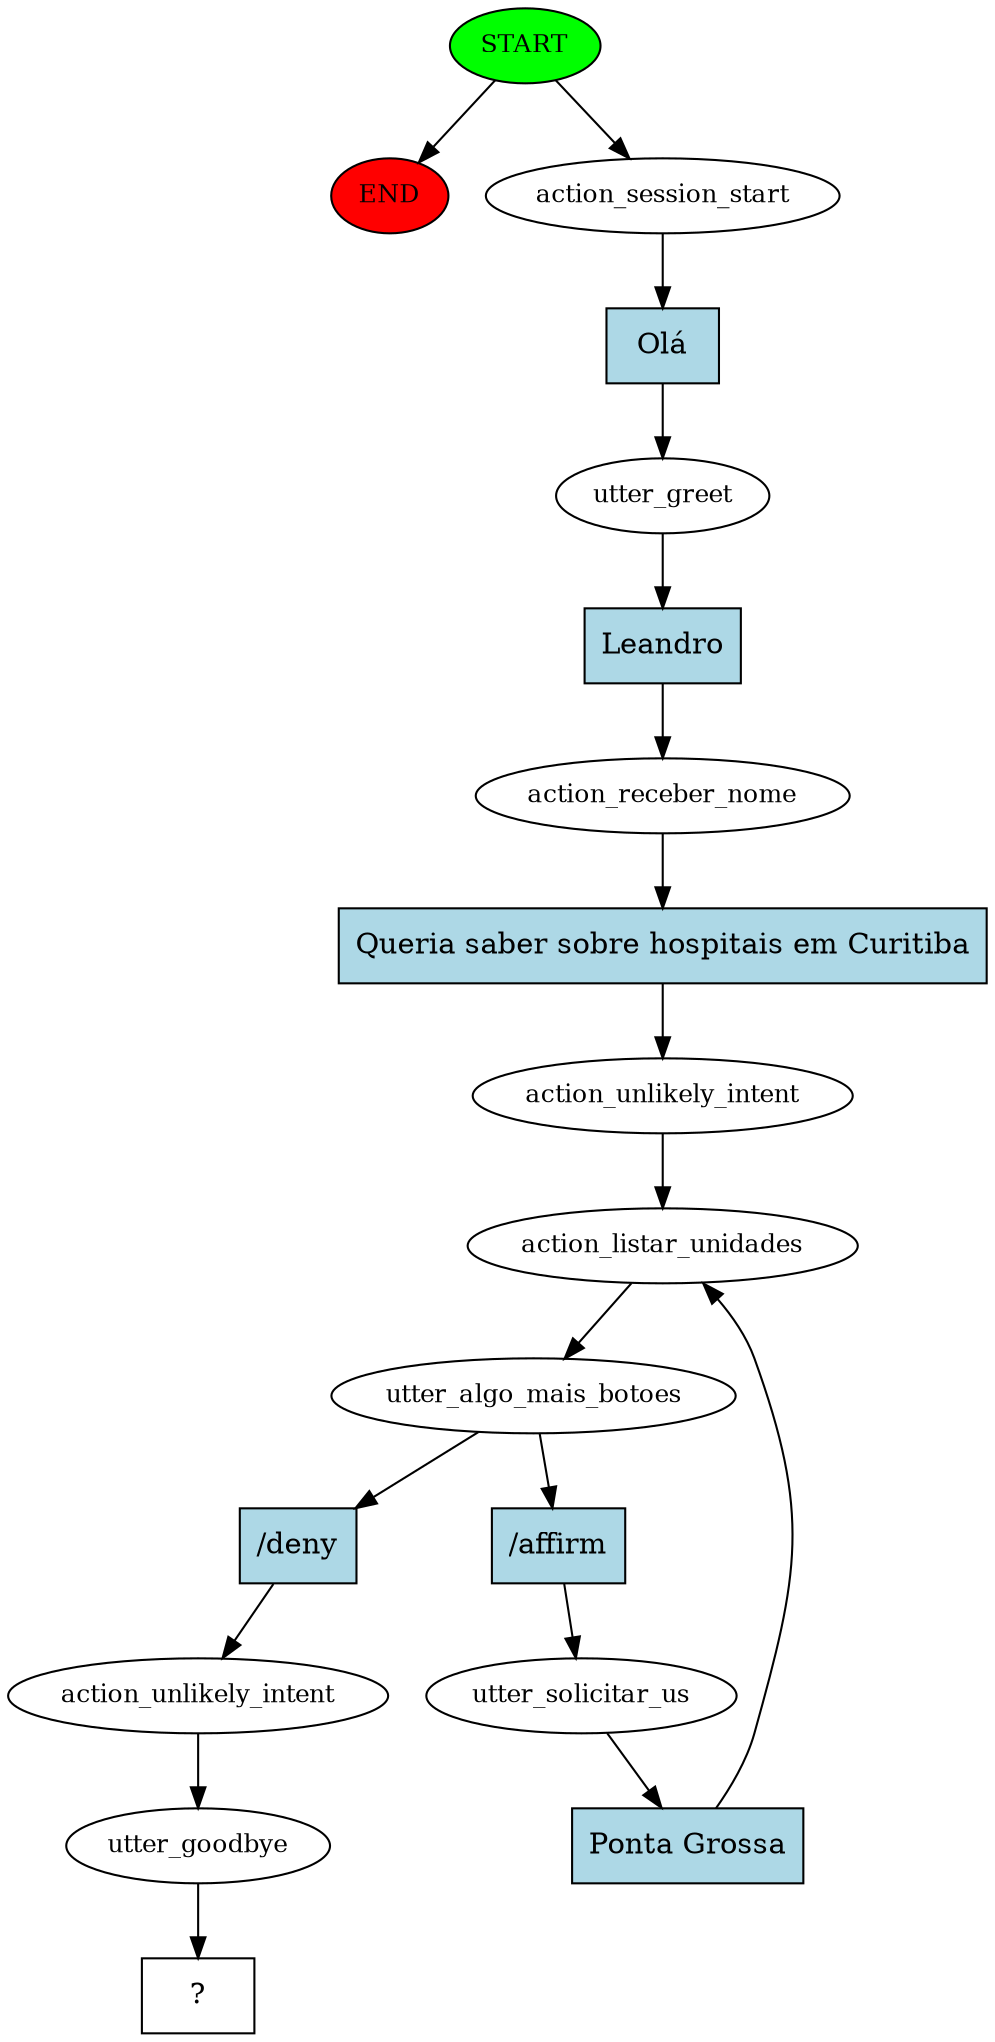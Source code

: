 digraph  {
0 [class="start active", fillcolor=green, fontsize=12, label=START, style=filled];
"-1" [class=end, fillcolor=red, fontsize=12, label=END, style=filled];
1 [class=active, fontsize=12, label=action_session_start];
2 [class=active, fontsize=12, label=utter_greet];
3 [class=active, fontsize=12, label=action_receber_nome];
4 [class=active, fontsize=12, label=action_unlikely_intent];
5 [class=active, fontsize=12, label=action_listar_unidades];
6 [class=active, fontsize=12, label=utter_algo_mais_botoes];
7 [class=active, fontsize=12, label=utter_solicitar_us];
10 [class=active, fontsize=12, label=action_unlikely_intent];
11 [class=active, fontsize=12, label=utter_goodbye];
12 [class="intent dashed active", label="  ?  ", shape=rect];
13 [class="intent active", fillcolor=lightblue, label="Olá", shape=rect, style=filled];
14 [class="intent active", fillcolor=lightblue, label=Leandro, shape=rect, style=filled];
15 [class="intent active", fillcolor=lightblue, label="Queria saber sobre hospitais em Curitiba", shape=rect, style=filled];
16 [class="intent active", fillcolor=lightblue, label="/affirm", shape=rect, style=filled];
17 [class="intent active", fillcolor=lightblue, label="/deny", shape=rect, style=filled];
18 [class="intent active", fillcolor=lightblue, label="Ponta Grossa", shape=rect, style=filled];
0 -> "-1"  [class="", key=NONE, label=""];
0 -> 1  [class=active, key=NONE, label=""];
1 -> 13  [class=active, key=0];
2 -> 14  [class=active, key=0];
3 -> 15  [class=active, key=0];
4 -> 5  [class=active, key=NONE, label=""];
5 -> 6  [class=active, key=NONE, label=""];
6 -> 16  [class=active, key=0];
6 -> 17  [class=active, key=0];
7 -> 18  [class=active, key=0];
10 -> 11  [class=active, key=NONE, label=""];
11 -> 12  [class=active, key=NONE, label=""];
13 -> 2  [class=active, key=0];
14 -> 3  [class=active, key=0];
15 -> 4  [class=active, key=0];
16 -> 7  [class=active, key=0];
17 -> 10  [class=active, key=0];
18 -> 5  [class=active, key=0];
}
